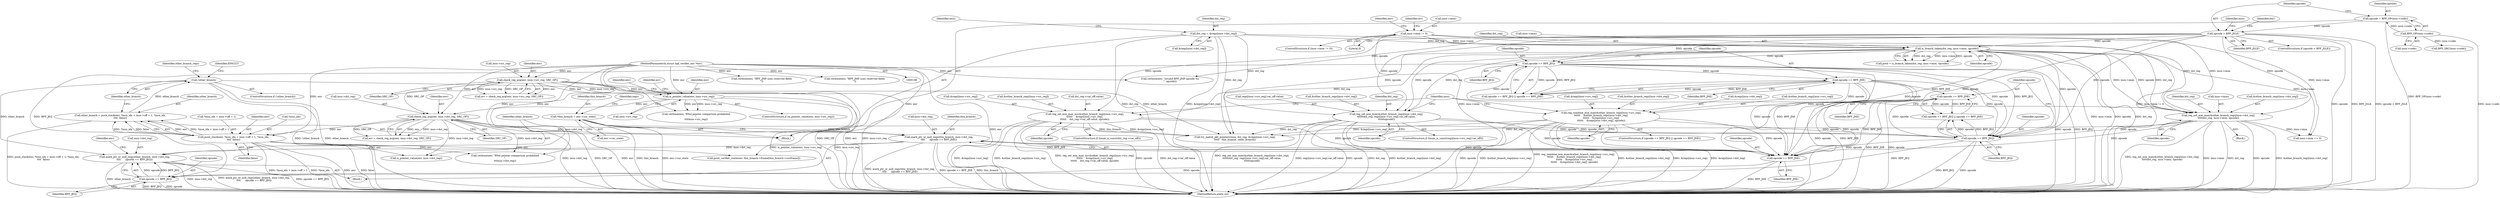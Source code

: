 digraph "0_linux_979d63d50c0c0f7bc537bf821e056cc9fe5abd38_0@pointer" {
"1000475" [label="(Call,mark_ptr_or_null_regs(other_branch, insn->dst_reg,\n\t\t\t\t      opcode == BPF_JEQ))"];
"1000292" [label="(Call,!other_branch)"];
"1000276" [label="(Call,other_branch = push_stack(env, *insn_idx + insn->off + 1, *insn_idx,\n\t\t\t\t  false))"];
"1000278" [label="(Call,push_stack(env, *insn_idx + insn->off + 1, *insn_idx,\n\t\t\t\t  false))"];
"1000220" [label="(Call,check_reg_arg(env, insn->dst_reg, SRC_OP))"];
"1000188" [label="(Call,is_pointer_value(env, insn->src_reg))"];
"1000177" [label="(Call,check_reg_arg(env, insn->src_reg, SRC_OP))"];
"1000109" [label="(MethodParameterIn,struct bpf_verifier_env *env)"];
"1000467" [label="(Call,mark_ptr_or_null_regs(this_branch, insn->dst_reg,\n\t\t\t\t      opcode == BPF_JNE))"];
"1000114" [label="(Call,*this_branch = env->cur_state)"];
"1000472" [label="(Call,opcode == BPF_JNE)"];
"1000459" [label="(Call,opcode == BPF_JNE)"];
"1000456" [label="(Call,opcode == BPF_JEQ)"];
"1000388" [label="(Call,opcode == BPF_JEQ)"];
"1000249" [label="(Call,is_branch_taken(dst_reg, insn->imm, opcode))"];
"1000230" [label="(Call,dst_reg = &regs[insn->dst_reg])"];
"1000163" [label="(Call,insn->imm != 0)"];
"1000143" [label="(Call,opcode > BPF_JSLE)"];
"1000135" [label="(Call,opcode = BPF_OP(insn->code))"];
"1000137" [label="(Call,BPF_OP(insn->code))"];
"1000366" [label="(Call,reg_set_min_max_inv(&other_branch_regs[insn->src_reg],\n\t\t\t\t\t\t    &regs[insn->src_reg],\n\t\t\t\t\t\t    dst_reg->var_off.value, opcode))"];
"1000391" [label="(Call,opcode == BPF_JNE)"];
"1000342" [label="(Call,reg_set_min_max(&other_branch_regs[insn->dst_reg],\n\t\t\t\t\t\tdst_reg, regs[insn->src_reg].var_off.value,\n\t\t\t\t\t\topcode))"];
"1000394" [label="(Call,reg_combine_min_max(&other_branch_regs[insn->src_reg],\n\t\t\t\t\t\t    &other_branch_regs[insn->dst_reg],\n\t\t\t\t\t\t    &regs[insn->src_reg],\n\t\t\t\t\t\t    &regs[insn->dst_reg], opcode))"];
"1000428" [label="(Call,reg_set_min_max(&other_branch_regs[insn->dst_reg],\n\t\t\t\t\tdst_reg, insn->imm, opcode))"];
"1000480" [label="(Call,opcode == BPF_JEQ)"];
"1000519" [label="(Call,print_verifier_state(env, this_branch->frame[this_branch->curframe]))"];
"1000498" [label="(Call,is_pointer_value(env, insn->dst_reg))"];
"1000195" [label="(Identifier,env)"];
"1000276" [label="(Call,other_branch = push_stack(env, *insn_idx + insn->off + 1, *insn_idx,\n\t\t\t\t  false))"];
"1000225" [label="(Identifier,SRC_OP)"];
"1000435" [label="(Identifier,dst_reg)"];
"1000178" [label="(Identifier,env)"];
"1000251" [label="(Call,insn->imm)"];
"1000162" [label="(ControlStructure,if (insn->imm != 0))"];
"1000242" [label="(Identifier,insn)"];
"1000219" [label="(Identifier,err)"];
"1000194" [label="(Call,verbose(env, \"R%d pointer comparison prohibited\n\",\n\t\t\t\tinsn->src_reg))"];
"1000175" [label="(Call,err = check_reg_arg(env, insn->src_reg, SRC_OP))"];
"1000116" [label="(Call,env->cur_state)"];
"1000122" [label="(Identifier,regs)"];
"1000176" [label="(Identifier,err)"];
"1000137" [label="(Call,BPF_OP(insn->code))"];
"1000469" [label="(Call,insn->dst_reg)"];
"1000407" [label="(Call,&regs[insn->src_reg])"];
"1000482" [label="(Identifier,BPF_JEQ)"];
"1000419" [label="(Identifier,opcode)"];
"1000280" [label="(Call,*insn_idx + insn->off + 1)"];
"1000388" [label="(Call,opcode == BPF_JEQ)"];
"1000457" [label="(Identifier,opcode)"];
"1000212" [label="(Call,verbose(env, \"BPF_JMP uses reserved fields\n\"))"];
"1000458" [label="(Identifier,BPF_JEQ)"];
"1000436" [label="(Call,insn->imm)"];
"1000188" [label="(Call,is_pointer_value(env, insn->src_reg))"];
"1000504" [label="(Call,verbose(env, \"R%d pointer comparison prohibited\n\",\n\t\t\tinsn->dst_reg))"];
"1000384" [label="(Identifier,opcode)"];
"1000182" [label="(Identifier,SRC_OP)"];
"1000361" [label="(ControlStructure,if (tnum_is_const(dst_reg->var_off)))"];
"1000387" [label="(Call,opcode == BPF_JEQ || opcode == BPF_JNE)"];
"1000427" [label="(Block,)"];
"1000367" [label="(Call,&other_branch_regs[insn->src_reg])"];
"1000530" [label="(MethodReturn,static int)"];
"1000247" [label="(Call,pred = is_branch_taken(dst_reg, insn->imm, opcode))"];
"1000222" [label="(Call,insn->dst_reg)"];
"1000279" [label="(Identifier,env)"];
"1000449" [label="(Call,insn->imm == 0)"];
"1000342" [label="(Call,reg_set_min_max(&other_branch_regs[insn->dst_reg],\n\t\t\t\t\t\tdst_reg, regs[insn->src_reg].var_off.value,\n\t\t\t\t\t\topcode))"];
"1000476" [label="(Identifier,other_branch)"];
"1000467" [label="(Call,mark_ptr_or_null_regs(this_branch, insn->dst_reg,\n\t\t\t\t      opcode == BPF_JNE))"];
"1000147" [label="(Call,verbose(env, \"invalid BPF_JMP opcode %x\n\", opcode))"];
"1000148" [label="(Identifier,env)"];
"1000439" [label="(Identifier,opcode)"];
"1000516" [label="(Identifier,env)"];
"1000145" [label="(Identifier,BPF_JSLE)"];
"1000177" [label="(Call,check_reg_arg(env, insn->src_reg, SRC_OP))"];
"1000359" [label="(Identifier,opcode)"];
"1000115" [label="(Identifier,this_branch)"];
"1000401" [label="(Call,&other_branch_regs[insn->dst_reg])"];
"1000429" [label="(Call,&other_branch_regs[insn->dst_reg])"];
"1000220" [label="(Call,check_reg_arg(env, insn->dst_reg, SRC_OP))"];
"1000474" [label="(Identifier,BPF_JNE)"];
"1000455" [label="(Call,opcode == BPF_JEQ || opcode == BPF_JNE)"];
"1000156" [label="(Call,BPF_SRC(insn->code))"];
"1000472" [label="(Call,opcode == BPF_JNE)"];
"1000456" [label="(Call,opcode == BPF_JEQ)"];
"1000163" [label="(Call,insn->imm != 0)"];
"1000392" [label="(Identifier,opcode)"];
"1000250" [label="(Identifier,dst_reg)"];
"1000480" [label="(Call,opcode == BPF_JEQ)"];
"1000350" [label="(Call,regs[insn->src_reg].var_off.value)"];
"1000278" [label="(Call,push_stack(env, *insn_idx + insn->off + 1, *insn_idx,\n\t\t\t\t  false))"];
"1000333" [label="(ControlStructure,if (tnum_is_const(regs[insn->src_reg].var_off)))"];
"1000481" [label="(Identifier,opcode)"];
"1000277" [label="(Identifier,other_branch)"];
"1000230" [label="(Call,dst_reg = &regs[insn->dst_reg])"];
"1000187" [label="(ControlStructure,if (is_pointer_value(env, insn->src_reg)))"];
"1000343" [label="(Call,&other_branch_regs[insn->dst_reg])"];
"1000158" [label="(Identifier,insn)"];
"1000473" [label="(Identifier,opcode)"];
"1000292" [label="(Call,!other_branch)"];
"1000232" [label="(Call,&regs[insn->dst_reg])"];
"1000112" [label="(Block,)"];
"1000218" [label="(Call,err = check_reg_arg(env, insn->dst_reg, SRC_OP))"];
"1000221" [label="(Identifier,env)"];
"1000164" [label="(Call,insn->imm)"];
"1000135" [label="(Call,opcode = BPF_OP(insn->code))"];
"1000136" [label="(Identifier,opcode)"];
"1000249" [label="(Call,is_branch_taken(dst_reg, insn->imm, opcode))"];
"1000144" [label="(Identifier,opcode)"];
"1000468" [label="(Identifier,this_branch)"];
"1000487" [label="(Call,try_match_pkt_pointers(insn, dst_reg, &regs[insn->src_reg],\n\t\t\t\t\t   this_branch, other_branch))"];
"1000143" [label="(Call,opcode > BPF_JSLE)"];
"1000170" [label="(Identifier,env)"];
"1000293" [label="(Identifier,other_branch)"];
"1000389" [label="(Identifier,opcode)"];
"1000190" [label="(Call,insn->src_reg)"];
"1000379" [label="(Call,dst_reg->var_off.value)"];
"1000138" [label="(Call,insn->code)"];
"1000477" [label="(Call,insn->dst_reg)"];
"1000428" [label="(Call,reg_set_min_max(&other_branch_regs[insn->dst_reg],\n\t\t\t\t\tdst_reg, insn->imm, opcode))"];
"1000349" [label="(Identifier,dst_reg)"];
"1000413" [label="(Call,&regs[insn->dst_reg])"];
"1000179" [label="(Call,insn->src_reg)"];
"1000394" [label="(Call,reg_combine_min_max(&other_branch_regs[insn->src_reg],\n\t\t\t\t\t\t    &other_branch_regs[insn->dst_reg],\n\t\t\t\t\t\t    &regs[insn->src_reg],\n\t\t\t\t\t\t    &regs[insn->dst_reg], opcode))"];
"1000393" [label="(Identifier,BPF_JNE)"];
"1000296" [label="(Identifier,EFAULT)"];
"1000290" [label="(Identifier,false)"];
"1000114" [label="(Call,*this_branch = env->cur_state)"];
"1000373" [label="(Call,&regs[insn->src_reg])"];
"1000231" [label="(Identifier,dst_reg)"];
"1000291" [label="(ControlStructure,if (!other_branch))"];
"1000459" [label="(Call,opcode == BPF_JNE)"];
"1000298" [label="(Identifier,other_branch_regs)"];
"1000169" [label="(Call,verbose(env, \"BPF_JMP uses reserved fields\n\"))"];
"1000395" [label="(Call,&other_branch_regs[insn->src_reg])"];
"1000386" [label="(ControlStructure,if (opcode == BPF_JEQ || opcode == BPF_JNE))"];
"1000391" [label="(Call,opcode == BPF_JNE)"];
"1000466" [label="(Block,)"];
"1000390" [label="(Identifier,BPF_JEQ)"];
"1000142" [label="(ControlStructure,if (opcode > BPF_JSLE))"];
"1000109" [label="(MethodParameterIn,struct bpf_verifier_env *env)"];
"1000460" [label="(Identifier,opcode)"];
"1000445" [label="(Identifier,insn)"];
"1000366" [label="(Call,reg_set_min_max_inv(&other_branch_regs[insn->src_reg],\n\t\t\t\t\t\t    &regs[insn->src_reg],\n\t\t\t\t\t\t    dst_reg->var_off.value, opcode))"];
"1000254" [label="(Identifier,opcode)"];
"1000461" [label="(Identifier,BPF_JNE)"];
"1000189" [label="(Identifier,env)"];
"1000167" [label="(Literal,0)"];
"1000475" [label="(Call,mark_ptr_or_null_regs(other_branch, insn->dst_reg,\n\t\t\t\t      opcode == BPF_JEQ))"];
"1000288" [label="(Call,*insn_idx)"];
"1000475" -> "1000466"  [label="AST: "];
"1000475" -> "1000480"  [label="CFG: "];
"1000476" -> "1000475"  [label="AST: "];
"1000477" -> "1000475"  [label="AST: "];
"1000480" -> "1000475"  [label="AST: "];
"1000516" -> "1000475"  [label="CFG: "];
"1000475" -> "1000530"  [label="DDG: other_branch"];
"1000475" -> "1000530"  [label="DDG: insn->dst_reg"];
"1000475" -> "1000530"  [label="DDG: mark_ptr_or_null_regs(other_branch, insn->dst_reg,\n\t\t\t\t      opcode == BPF_JEQ)"];
"1000475" -> "1000530"  [label="DDG: opcode == BPF_JEQ"];
"1000292" -> "1000475"  [label="DDG: other_branch"];
"1000467" -> "1000475"  [label="DDG: insn->dst_reg"];
"1000480" -> "1000475"  [label="DDG: opcode"];
"1000480" -> "1000475"  [label="DDG: BPF_JEQ"];
"1000292" -> "1000291"  [label="AST: "];
"1000292" -> "1000293"  [label="CFG: "];
"1000293" -> "1000292"  [label="AST: "];
"1000296" -> "1000292"  [label="CFG: "];
"1000298" -> "1000292"  [label="CFG: "];
"1000292" -> "1000530"  [label="DDG: !other_branch"];
"1000292" -> "1000530"  [label="DDG: other_branch"];
"1000276" -> "1000292"  [label="DDG: other_branch"];
"1000292" -> "1000487"  [label="DDG: other_branch"];
"1000276" -> "1000112"  [label="AST: "];
"1000276" -> "1000278"  [label="CFG: "];
"1000277" -> "1000276"  [label="AST: "];
"1000278" -> "1000276"  [label="AST: "];
"1000293" -> "1000276"  [label="CFG: "];
"1000276" -> "1000530"  [label="DDG: push_stack(env, *insn_idx + insn->off + 1, *insn_idx,\n\t\t\t\t  false)"];
"1000278" -> "1000276"  [label="DDG: env"];
"1000278" -> "1000276"  [label="DDG: *insn_idx + insn->off + 1"];
"1000278" -> "1000276"  [label="DDG: *insn_idx"];
"1000278" -> "1000276"  [label="DDG: false"];
"1000278" -> "1000290"  [label="CFG: "];
"1000279" -> "1000278"  [label="AST: "];
"1000280" -> "1000278"  [label="AST: "];
"1000288" -> "1000278"  [label="AST: "];
"1000290" -> "1000278"  [label="AST: "];
"1000278" -> "1000530"  [label="DDG: false"];
"1000278" -> "1000530"  [label="DDG: *insn_idx + insn->off + 1"];
"1000278" -> "1000530"  [label="DDG: *insn_idx"];
"1000278" -> "1000530"  [label="DDG: env"];
"1000220" -> "1000278"  [label="DDG: env"];
"1000109" -> "1000278"  [label="DDG: env"];
"1000278" -> "1000498"  [label="DDG: env"];
"1000278" -> "1000504"  [label="DDG: env"];
"1000278" -> "1000519"  [label="DDG: env"];
"1000220" -> "1000218"  [label="AST: "];
"1000220" -> "1000225"  [label="CFG: "];
"1000221" -> "1000220"  [label="AST: "];
"1000222" -> "1000220"  [label="AST: "];
"1000225" -> "1000220"  [label="AST: "];
"1000218" -> "1000220"  [label="CFG: "];
"1000220" -> "1000530"  [label="DDG: SRC_OP"];
"1000220" -> "1000530"  [label="DDG: env"];
"1000220" -> "1000530"  [label="DDG: insn->dst_reg"];
"1000220" -> "1000218"  [label="DDG: env"];
"1000220" -> "1000218"  [label="DDG: insn->dst_reg"];
"1000220" -> "1000218"  [label="DDG: SRC_OP"];
"1000188" -> "1000220"  [label="DDG: env"];
"1000109" -> "1000220"  [label="DDG: env"];
"1000177" -> "1000220"  [label="DDG: SRC_OP"];
"1000220" -> "1000467"  [label="DDG: insn->dst_reg"];
"1000220" -> "1000498"  [label="DDG: insn->dst_reg"];
"1000220" -> "1000504"  [label="DDG: insn->dst_reg"];
"1000188" -> "1000187"  [label="AST: "];
"1000188" -> "1000190"  [label="CFG: "];
"1000189" -> "1000188"  [label="AST: "];
"1000190" -> "1000188"  [label="AST: "];
"1000195" -> "1000188"  [label="CFG: "];
"1000219" -> "1000188"  [label="CFG: "];
"1000188" -> "1000530"  [label="DDG: is_pointer_value(env, insn->src_reg)"];
"1000188" -> "1000530"  [label="DDG: insn->src_reg"];
"1000177" -> "1000188"  [label="DDG: env"];
"1000177" -> "1000188"  [label="DDG: insn->src_reg"];
"1000109" -> "1000188"  [label="DDG: env"];
"1000188" -> "1000194"  [label="DDG: env"];
"1000188" -> "1000194"  [label="DDG: insn->src_reg"];
"1000177" -> "1000175"  [label="AST: "];
"1000177" -> "1000182"  [label="CFG: "];
"1000178" -> "1000177"  [label="AST: "];
"1000179" -> "1000177"  [label="AST: "];
"1000182" -> "1000177"  [label="AST: "];
"1000175" -> "1000177"  [label="CFG: "];
"1000177" -> "1000530"  [label="DDG: SRC_OP"];
"1000177" -> "1000530"  [label="DDG: env"];
"1000177" -> "1000530"  [label="DDG: insn->src_reg"];
"1000177" -> "1000175"  [label="DDG: env"];
"1000177" -> "1000175"  [label="DDG: insn->src_reg"];
"1000177" -> "1000175"  [label="DDG: SRC_OP"];
"1000109" -> "1000177"  [label="DDG: env"];
"1000109" -> "1000108"  [label="AST: "];
"1000109" -> "1000530"  [label="DDG: env"];
"1000109" -> "1000147"  [label="DDG: env"];
"1000109" -> "1000169"  [label="DDG: env"];
"1000109" -> "1000194"  [label="DDG: env"];
"1000109" -> "1000212"  [label="DDG: env"];
"1000109" -> "1000498"  [label="DDG: env"];
"1000109" -> "1000504"  [label="DDG: env"];
"1000109" -> "1000519"  [label="DDG: env"];
"1000467" -> "1000466"  [label="AST: "];
"1000467" -> "1000472"  [label="CFG: "];
"1000468" -> "1000467"  [label="AST: "];
"1000469" -> "1000467"  [label="AST: "];
"1000472" -> "1000467"  [label="AST: "];
"1000476" -> "1000467"  [label="CFG: "];
"1000467" -> "1000530"  [label="DDG: opcode == BPF_JNE"];
"1000467" -> "1000530"  [label="DDG: this_branch"];
"1000467" -> "1000530"  [label="DDG: mark_ptr_or_null_regs(this_branch, insn->dst_reg,\n\t\t\t\t      opcode == BPF_JNE)"];
"1000114" -> "1000467"  [label="DDG: this_branch"];
"1000472" -> "1000467"  [label="DDG: opcode"];
"1000472" -> "1000467"  [label="DDG: BPF_JNE"];
"1000114" -> "1000112"  [label="AST: "];
"1000114" -> "1000116"  [label="CFG: "];
"1000115" -> "1000114"  [label="AST: "];
"1000116" -> "1000114"  [label="AST: "];
"1000122" -> "1000114"  [label="CFG: "];
"1000114" -> "1000530"  [label="DDG: this_branch"];
"1000114" -> "1000530"  [label="DDG: env->cur_state"];
"1000114" -> "1000487"  [label="DDG: this_branch"];
"1000472" -> "1000474"  [label="CFG: "];
"1000473" -> "1000472"  [label="AST: "];
"1000474" -> "1000472"  [label="AST: "];
"1000472" -> "1000530"  [label="DDG: BPF_JNE"];
"1000459" -> "1000472"  [label="DDG: opcode"];
"1000459" -> "1000472"  [label="DDG: BPF_JNE"];
"1000388" -> "1000472"  [label="DDG: opcode"];
"1000456" -> "1000472"  [label="DDG: opcode"];
"1000366" -> "1000472"  [label="DDG: opcode"];
"1000391" -> "1000472"  [label="DDG: opcode"];
"1000391" -> "1000472"  [label="DDG: BPF_JNE"];
"1000249" -> "1000472"  [label="DDG: opcode"];
"1000143" -> "1000472"  [label="DDG: opcode"];
"1000342" -> "1000472"  [label="DDG: opcode"];
"1000394" -> "1000472"  [label="DDG: opcode"];
"1000428" -> "1000472"  [label="DDG: opcode"];
"1000472" -> "1000480"  [label="DDG: opcode"];
"1000459" -> "1000455"  [label="AST: "];
"1000459" -> "1000461"  [label="CFG: "];
"1000460" -> "1000459"  [label="AST: "];
"1000461" -> "1000459"  [label="AST: "];
"1000455" -> "1000459"  [label="CFG: "];
"1000459" -> "1000530"  [label="DDG: BPF_JNE"];
"1000459" -> "1000530"  [label="DDG: opcode"];
"1000459" -> "1000455"  [label="DDG: opcode"];
"1000459" -> "1000455"  [label="DDG: BPF_JNE"];
"1000456" -> "1000459"  [label="DDG: opcode"];
"1000391" -> "1000459"  [label="DDG: BPF_JNE"];
"1000456" -> "1000455"  [label="AST: "];
"1000456" -> "1000458"  [label="CFG: "];
"1000457" -> "1000456"  [label="AST: "];
"1000458" -> "1000456"  [label="AST: "];
"1000460" -> "1000456"  [label="CFG: "];
"1000455" -> "1000456"  [label="CFG: "];
"1000456" -> "1000530"  [label="DDG: opcode"];
"1000456" -> "1000530"  [label="DDG: BPF_JEQ"];
"1000456" -> "1000455"  [label="DDG: opcode"];
"1000456" -> "1000455"  [label="DDG: BPF_JEQ"];
"1000388" -> "1000456"  [label="DDG: opcode"];
"1000388" -> "1000456"  [label="DDG: BPF_JEQ"];
"1000366" -> "1000456"  [label="DDG: opcode"];
"1000391" -> "1000456"  [label="DDG: opcode"];
"1000249" -> "1000456"  [label="DDG: opcode"];
"1000143" -> "1000456"  [label="DDG: opcode"];
"1000342" -> "1000456"  [label="DDG: opcode"];
"1000394" -> "1000456"  [label="DDG: opcode"];
"1000428" -> "1000456"  [label="DDG: opcode"];
"1000456" -> "1000480"  [label="DDG: BPF_JEQ"];
"1000388" -> "1000387"  [label="AST: "];
"1000388" -> "1000390"  [label="CFG: "];
"1000389" -> "1000388"  [label="AST: "];
"1000390" -> "1000388"  [label="AST: "];
"1000392" -> "1000388"  [label="CFG: "];
"1000387" -> "1000388"  [label="CFG: "];
"1000388" -> "1000530"  [label="DDG: opcode"];
"1000388" -> "1000530"  [label="DDG: BPF_JEQ"];
"1000388" -> "1000387"  [label="DDG: opcode"];
"1000388" -> "1000387"  [label="DDG: BPF_JEQ"];
"1000249" -> "1000388"  [label="DDG: opcode"];
"1000143" -> "1000388"  [label="DDG: opcode"];
"1000388" -> "1000391"  [label="DDG: opcode"];
"1000388" -> "1000394"  [label="DDG: opcode"];
"1000388" -> "1000480"  [label="DDG: BPF_JEQ"];
"1000249" -> "1000247"  [label="AST: "];
"1000249" -> "1000254"  [label="CFG: "];
"1000250" -> "1000249"  [label="AST: "];
"1000251" -> "1000249"  [label="AST: "];
"1000254" -> "1000249"  [label="AST: "];
"1000247" -> "1000249"  [label="CFG: "];
"1000249" -> "1000530"  [label="DDG: insn->imm"];
"1000249" -> "1000530"  [label="DDG: opcode"];
"1000249" -> "1000530"  [label="DDG: dst_reg"];
"1000249" -> "1000247"  [label="DDG: dst_reg"];
"1000249" -> "1000247"  [label="DDG: insn->imm"];
"1000249" -> "1000247"  [label="DDG: opcode"];
"1000230" -> "1000249"  [label="DDG: dst_reg"];
"1000163" -> "1000249"  [label="DDG: insn->imm"];
"1000143" -> "1000249"  [label="DDG: opcode"];
"1000249" -> "1000342"  [label="DDG: dst_reg"];
"1000249" -> "1000342"  [label="DDG: opcode"];
"1000249" -> "1000366"  [label="DDG: opcode"];
"1000249" -> "1000428"  [label="DDG: dst_reg"];
"1000249" -> "1000428"  [label="DDG: insn->imm"];
"1000249" -> "1000428"  [label="DDG: opcode"];
"1000249" -> "1000449"  [label="DDG: insn->imm"];
"1000249" -> "1000487"  [label="DDG: dst_reg"];
"1000230" -> "1000112"  [label="AST: "];
"1000230" -> "1000232"  [label="CFG: "];
"1000231" -> "1000230"  [label="AST: "];
"1000232" -> "1000230"  [label="AST: "];
"1000242" -> "1000230"  [label="CFG: "];
"1000230" -> "1000530"  [label="DDG: dst_reg"];
"1000230" -> "1000530"  [label="DDG: &regs[insn->dst_reg]"];
"1000230" -> "1000342"  [label="DDG: dst_reg"];
"1000230" -> "1000428"  [label="DDG: dst_reg"];
"1000230" -> "1000487"  [label="DDG: dst_reg"];
"1000163" -> "1000162"  [label="AST: "];
"1000163" -> "1000167"  [label="CFG: "];
"1000164" -> "1000163"  [label="AST: "];
"1000167" -> "1000163"  [label="AST: "];
"1000170" -> "1000163"  [label="CFG: "];
"1000176" -> "1000163"  [label="CFG: "];
"1000163" -> "1000530"  [label="DDG: insn->imm"];
"1000163" -> "1000530"  [label="DDG: insn->imm != 0"];
"1000163" -> "1000428"  [label="DDG: insn->imm"];
"1000163" -> "1000449"  [label="DDG: insn->imm"];
"1000143" -> "1000142"  [label="AST: "];
"1000143" -> "1000145"  [label="CFG: "];
"1000144" -> "1000143"  [label="AST: "];
"1000145" -> "1000143"  [label="AST: "];
"1000148" -> "1000143"  [label="CFG: "];
"1000158" -> "1000143"  [label="CFG: "];
"1000143" -> "1000530"  [label="DDG: opcode"];
"1000143" -> "1000530"  [label="DDG: BPF_JSLE"];
"1000143" -> "1000530"  [label="DDG: opcode > BPF_JSLE"];
"1000135" -> "1000143"  [label="DDG: opcode"];
"1000143" -> "1000147"  [label="DDG: opcode"];
"1000143" -> "1000342"  [label="DDG: opcode"];
"1000143" -> "1000366"  [label="DDG: opcode"];
"1000143" -> "1000428"  [label="DDG: opcode"];
"1000135" -> "1000112"  [label="AST: "];
"1000135" -> "1000137"  [label="CFG: "];
"1000136" -> "1000135"  [label="AST: "];
"1000137" -> "1000135"  [label="AST: "];
"1000144" -> "1000135"  [label="CFG: "];
"1000135" -> "1000530"  [label="DDG: BPF_OP(insn->code)"];
"1000137" -> "1000135"  [label="DDG: insn->code"];
"1000137" -> "1000138"  [label="CFG: "];
"1000138" -> "1000137"  [label="AST: "];
"1000137" -> "1000530"  [label="DDG: insn->code"];
"1000137" -> "1000156"  [label="DDG: insn->code"];
"1000366" -> "1000361"  [label="AST: "];
"1000366" -> "1000384"  [label="CFG: "];
"1000367" -> "1000366"  [label="AST: "];
"1000373" -> "1000366"  [label="AST: "];
"1000379" -> "1000366"  [label="AST: "];
"1000384" -> "1000366"  [label="AST: "];
"1000445" -> "1000366"  [label="CFG: "];
"1000366" -> "1000530"  [label="DDG: opcode"];
"1000366" -> "1000530"  [label="DDG: dst_reg->var_off.value"];
"1000366" -> "1000530"  [label="DDG: &regs[insn->src_reg]"];
"1000366" -> "1000530"  [label="DDG: &other_branch_regs[insn->src_reg]"];
"1000366" -> "1000530"  [label="DDG: reg_set_min_max_inv(&other_branch_regs[insn->src_reg],\n\t\t\t\t\t\t    &regs[insn->src_reg],\n\t\t\t\t\t\t    dst_reg->var_off.value, opcode)"];
"1000366" -> "1000487"  [label="DDG: &regs[insn->src_reg]"];
"1000391" -> "1000387"  [label="AST: "];
"1000391" -> "1000393"  [label="CFG: "];
"1000392" -> "1000391"  [label="AST: "];
"1000393" -> "1000391"  [label="AST: "];
"1000387" -> "1000391"  [label="CFG: "];
"1000391" -> "1000530"  [label="DDG: opcode"];
"1000391" -> "1000530"  [label="DDG: BPF_JNE"];
"1000391" -> "1000387"  [label="DDG: opcode"];
"1000391" -> "1000387"  [label="DDG: BPF_JNE"];
"1000391" -> "1000394"  [label="DDG: opcode"];
"1000342" -> "1000333"  [label="AST: "];
"1000342" -> "1000359"  [label="CFG: "];
"1000343" -> "1000342"  [label="AST: "];
"1000349" -> "1000342"  [label="AST: "];
"1000350" -> "1000342"  [label="AST: "];
"1000359" -> "1000342"  [label="AST: "];
"1000445" -> "1000342"  [label="CFG: "];
"1000342" -> "1000530"  [label="DDG: dst_reg"];
"1000342" -> "1000530"  [label="DDG: &other_branch_regs[insn->dst_reg]"];
"1000342" -> "1000530"  [label="DDG: reg_set_min_max(&other_branch_regs[insn->dst_reg],\n\t\t\t\t\t\tdst_reg, regs[insn->src_reg].var_off.value,\n\t\t\t\t\t\topcode)"];
"1000342" -> "1000530"  [label="DDG: regs[insn->src_reg].var_off.value"];
"1000342" -> "1000530"  [label="DDG: opcode"];
"1000342" -> "1000487"  [label="DDG: dst_reg"];
"1000394" -> "1000386"  [label="AST: "];
"1000394" -> "1000419"  [label="CFG: "];
"1000395" -> "1000394"  [label="AST: "];
"1000401" -> "1000394"  [label="AST: "];
"1000407" -> "1000394"  [label="AST: "];
"1000413" -> "1000394"  [label="AST: "];
"1000419" -> "1000394"  [label="AST: "];
"1000445" -> "1000394"  [label="CFG: "];
"1000394" -> "1000530"  [label="DDG: reg_combine_min_max(&other_branch_regs[insn->src_reg],\n\t\t\t\t\t\t    &other_branch_regs[insn->dst_reg],\n\t\t\t\t\t\t    &regs[insn->src_reg],\n\t\t\t\t\t\t    &regs[insn->dst_reg], opcode)"];
"1000394" -> "1000530"  [label="DDG: &other_branch_regs[insn->dst_reg]"];
"1000394" -> "1000530"  [label="DDG: &regs[insn->src_reg]"];
"1000394" -> "1000530"  [label="DDG: &regs[insn->dst_reg]"];
"1000394" -> "1000530"  [label="DDG: opcode"];
"1000394" -> "1000530"  [label="DDG: &other_branch_regs[insn->src_reg]"];
"1000394" -> "1000487"  [label="DDG: &regs[insn->src_reg]"];
"1000428" -> "1000427"  [label="AST: "];
"1000428" -> "1000439"  [label="CFG: "];
"1000429" -> "1000428"  [label="AST: "];
"1000435" -> "1000428"  [label="AST: "];
"1000436" -> "1000428"  [label="AST: "];
"1000439" -> "1000428"  [label="AST: "];
"1000445" -> "1000428"  [label="CFG: "];
"1000428" -> "1000530"  [label="DDG: reg_set_min_max(&other_branch_regs[insn->dst_reg],\n\t\t\t\t\tdst_reg, insn->imm, opcode)"];
"1000428" -> "1000530"  [label="DDG: insn->imm"];
"1000428" -> "1000530"  [label="DDG: dst_reg"];
"1000428" -> "1000530"  [label="DDG: opcode"];
"1000428" -> "1000530"  [label="DDG: &other_branch_regs[insn->dst_reg]"];
"1000428" -> "1000449"  [label="DDG: insn->imm"];
"1000428" -> "1000487"  [label="DDG: dst_reg"];
"1000480" -> "1000482"  [label="CFG: "];
"1000481" -> "1000480"  [label="AST: "];
"1000482" -> "1000480"  [label="AST: "];
"1000480" -> "1000530"  [label="DDG: opcode"];
"1000480" -> "1000530"  [label="DDG: BPF_JEQ"];
}
